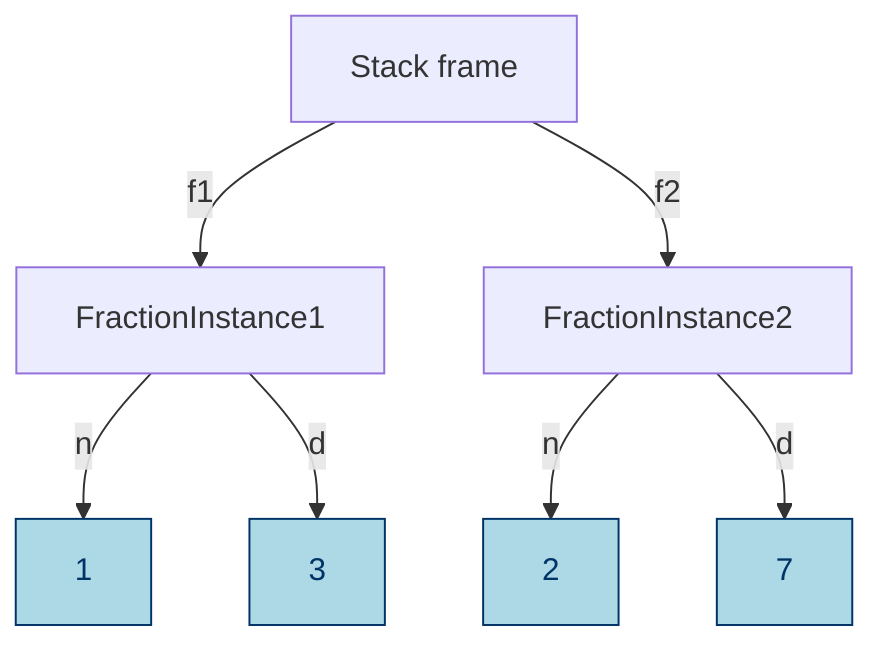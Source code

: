 graph TD;
     A[Stack frame]-- f1 -->B[FractionInstance1]
     B-- n -->1:::imm
     B-- d -->3:::imm
     A-- f2 -->D[FractionInstance2]
     D-- n -->2:::imm
     D-- d -->7:::imm
     classDef imm fill:#ADD8E6,stroke:#003366,stroke-width:1px,color:#003366;